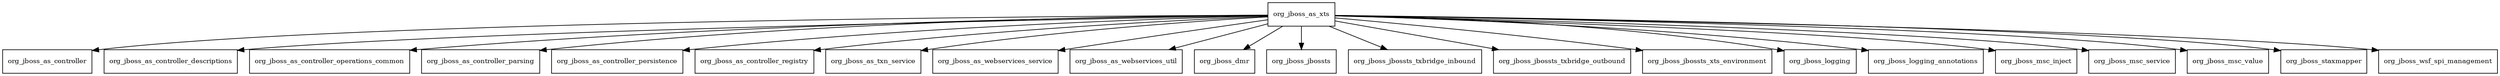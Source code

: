 digraph jboss_as_xts_7_4_0_Final_redhat_19_package_dependencies {
  node [shape = box, fontsize=10.0];
  org_jboss_as_xts -> org_jboss_as_controller;
  org_jboss_as_xts -> org_jboss_as_controller_descriptions;
  org_jboss_as_xts -> org_jboss_as_controller_operations_common;
  org_jboss_as_xts -> org_jboss_as_controller_parsing;
  org_jboss_as_xts -> org_jboss_as_controller_persistence;
  org_jboss_as_xts -> org_jboss_as_controller_registry;
  org_jboss_as_xts -> org_jboss_as_txn_service;
  org_jboss_as_xts -> org_jboss_as_webservices_service;
  org_jboss_as_xts -> org_jboss_as_webservices_util;
  org_jboss_as_xts -> org_jboss_dmr;
  org_jboss_as_xts -> org_jboss_jbossts;
  org_jboss_as_xts -> org_jboss_jbossts_txbridge_inbound;
  org_jboss_as_xts -> org_jboss_jbossts_txbridge_outbound;
  org_jboss_as_xts -> org_jboss_jbossts_xts_environment;
  org_jboss_as_xts -> org_jboss_logging;
  org_jboss_as_xts -> org_jboss_logging_annotations;
  org_jboss_as_xts -> org_jboss_msc_inject;
  org_jboss_as_xts -> org_jboss_msc_service;
  org_jboss_as_xts -> org_jboss_msc_value;
  org_jboss_as_xts -> org_jboss_staxmapper;
  org_jboss_as_xts -> org_jboss_wsf_spi_management;
}
